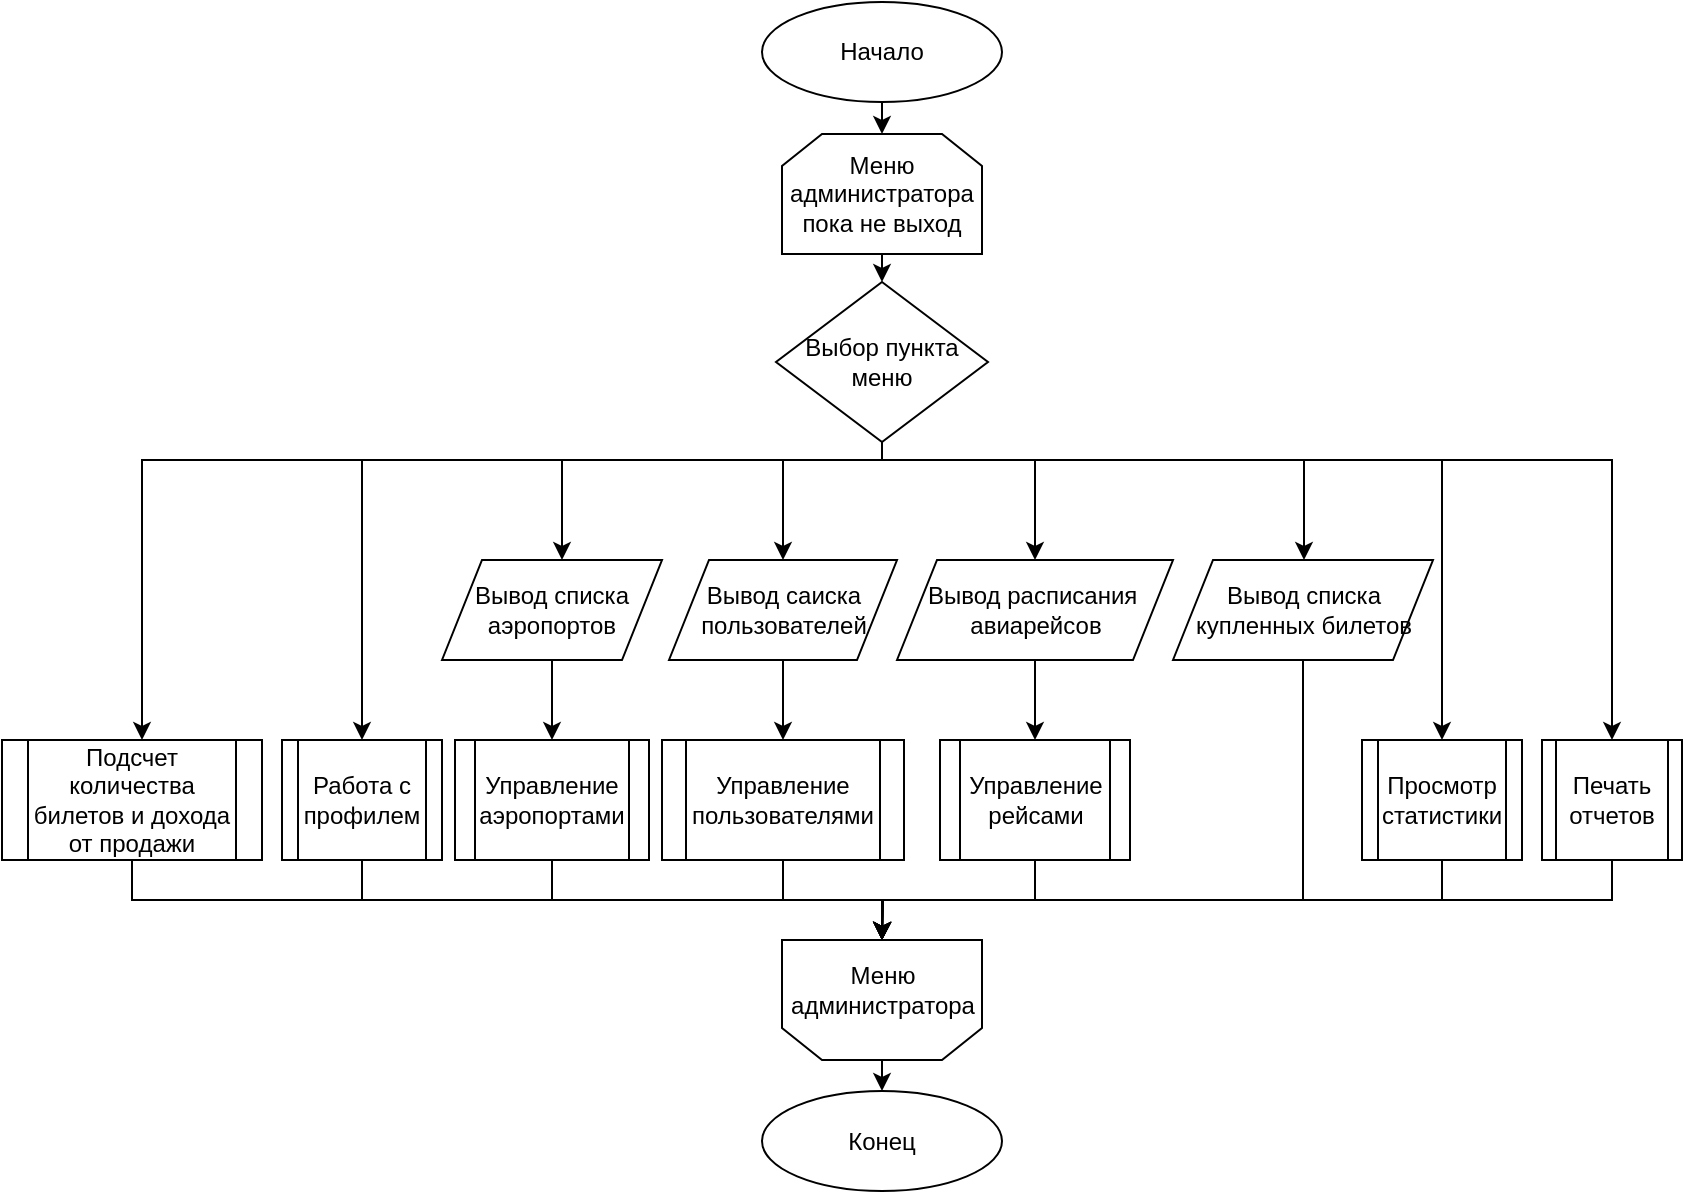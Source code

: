 <mxfile version="14.0.0" type="device"><diagram id="AWApUkz-cCQS-yYwWI7i" name="Page-1"><mxGraphModel dx="1221" dy="645" grid="1" gridSize="10" guides="1" tooltips="1" connect="1" arrows="1" fold="1" page="1" pageScale="1" pageWidth="827" pageHeight="1169" math="0" shadow="0"><root><mxCell id="0"/><mxCell id="1" parent="0"/><mxCell id="D7y8kXyN4YyLTy05U8XY-25" style="edgeStyle=orthogonalEdgeStyle;rounded=0;orthogonalLoop=1;jettySize=auto;html=1;exitX=0.5;exitY=1;exitDx=0;exitDy=0;entryX=0.5;entryY=0;entryDx=0;entryDy=0;" edge="1" parent="1" source="D7y8kXyN4YyLTy05U8XY-1" target="D7y8kXyN4YyLTy05U8XY-2"><mxGeometry relative="1" as="geometry"/></mxCell><mxCell id="D7y8kXyN4YyLTy05U8XY-1" value="Начало" style="ellipse;whiteSpace=wrap;html=1;" vertex="1" parent="1"><mxGeometry x="382" y="28" width="120" height="50" as="geometry"/></mxCell><mxCell id="D7y8kXyN4YyLTy05U8XY-26" style="edgeStyle=orthogonalEdgeStyle;rounded=0;orthogonalLoop=1;jettySize=auto;html=1;exitX=0.5;exitY=1;exitDx=0;exitDy=0;entryX=0.5;entryY=0;entryDx=0;entryDy=0;" edge="1" parent="1" source="D7y8kXyN4YyLTy05U8XY-2" target="D7y8kXyN4YyLTy05U8XY-8"><mxGeometry relative="1" as="geometry"/></mxCell><mxCell id="D7y8kXyN4YyLTy05U8XY-2" value="Меню администратора пока не выход" style="shape=loopLimit;whiteSpace=wrap;html=1;" vertex="1" parent="1"><mxGeometry x="392" y="94" width="100" height="60" as="geometry"/></mxCell><mxCell id="D7y8kXyN4YyLTy05U8XY-6" value="" style="group" vertex="1" connectable="0" parent="1"><mxGeometry x="387" y="497" width="110" height="60" as="geometry"/></mxCell><mxCell id="D7y8kXyN4YyLTy05U8XY-4" value="" style="shape=loopLimit;whiteSpace=wrap;html=1;rotation=-180;" vertex="1" parent="D7y8kXyN4YyLTy05U8XY-6"><mxGeometry x="5" width="100" height="60" as="geometry"/></mxCell><mxCell id="D7y8kXyN4YyLTy05U8XY-5" value="Меню &lt;br&gt;администратора" style="text;html=1;align=center;verticalAlign=middle;resizable=0;points=[];autosize=1;" vertex="1" parent="D7y8kXyN4YyLTy05U8XY-6"><mxGeometry y="10" width="110" height="30" as="geometry"/></mxCell><mxCell id="D7y8kXyN4YyLTy05U8XY-7" value="Конец" style="ellipse;whiteSpace=wrap;html=1;" vertex="1" parent="1"><mxGeometry x="382" y="572.5" width="120" height="50" as="geometry"/></mxCell><mxCell id="D7y8kXyN4YyLTy05U8XY-11" style="edgeStyle=orthogonalEdgeStyle;rounded=0;orthogonalLoop=1;jettySize=auto;html=1;exitX=0.5;exitY=1;exitDx=0;exitDy=0;" edge="1" parent="1" source="D7y8kXyN4YyLTy05U8XY-8" target="D7y8kXyN4YyLTy05U8XY-9"><mxGeometry relative="1" as="geometry"><Array as="points"><mxPoint x="442" y="257"/><mxPoint x="72" y="257"/></Array></mxGeometry></mxCell><mxCell id="D7y8kXyN4YyLTy05U8XY-13" style="edgeStyle=orthogonalEdgeStyle;rounded=0;orthogonalLoop=1;jettySize=auto;html=1;exitX=0.5;exitY=1;exitDx=0;exitDy=0;entryX=0.5;entryY=0;entryDx=0;entryDy=0;" edge="1" parent="1" source="D7y8kXyN4YyLTy05U8XY-8" target="D7y8kXyN4YyLTy05U8XY-10"><mxGeometry relative="1" as="geometry"><Array as="points"><mxPoint x="442" y="257"/><mxPoint x="519" y="257"/></Array></mxGeometry></mxCell><mxCell id="D7y8kXyN4YyLTy05U8XY-16" style="edgeStyle=orthogonalEdgeStyle;rounded=0;orthogonalLoop=1;jettySize=auto;html=1;exitX=0.5;exitY=1;exitDx=0;exitDy=0;entryX=0.5;entryY=0;entryDx=0;entryDy=0;" edge="1" parent="1" source="D7y8kXyN4YyLTy05U8XY-8" target="D7y8kXyN4YyLTy05U8XY-15"><mxGeometry relative="1" as="geometry"><Array as="points"><mxPoint x="442" y="257"/><mxPoint x="182" y="257"/></Array></mxGeometry></mxCell><mxCell id="D7y8kXyN4YyLTy05U8XY-20" style="edgeStyle=orthogonalEdgeStyle;rounded=0;orthogonalLoop=1;jettySize=auto;html=1;exitX=0.5;exitY=1;exitDx=0;exitDy=0;" edge="1" parent="1" source="D7y8kXyN4YyLTy05U8XY-8" target="D7y8kXyN4YyLTy05U8XY-18"><mxGeometry relative="1" as="geometry"><Array as="points"><mxPoint x="442" y="257"/><mxPoint x="282" y="257"/></Array></mxGeometry></mxCell><mxCell id="D7y8kXyN4YyLTy05U8XY-24" style="edgeStyle=orthogonalEdgeStyle;rounded=0;orthogonalLoop=1;jettySize=auto;html=1;exitX=0.5;exitY=1;exitDx=0;exitDy=0;entryX=0.5;entryY=0;entryDx=0;entryDy=0;" edge="1" parent="1" source="D7y8kXyN4YyLTy05U8XY-8" target="D7y8kXyN4YyLTy05U8XY-22"><mxGeometry relative="1" as="geometry"><Array as="points"><mxPoint x="442" y="257"/><mxPoint x="393" y="257"/></Array></mxGeometry></mxCell><mxCell id="D7y8kXyN4YyLTy05U8XY-28" style="edgeStyle=orthogonalEdgeStyle;rounded=0;orthogonalLoop=1;jettySize=auto;html=1;exitX=0.5;exitY=1;exitDx=0;exitDy=0;" edge="1" parent="1" source="D7y8kXyN4YyLTy05U8XY-8" target="D7y8kXyN4YyLTy05U8XY-27"><mxGeometry relative="1" as="geometry"><Array as="points"><mxPoint x="442" y="257"/><mxPoint x="653" y="257"/></Array></mxGeometry></mxCell><mxCell id="D7y8kXyN4YyLTy05U8XY-31" style="edgeStyle=orthogonalEdgeStyle;rounded=0;orthogonalLoop=1;jettySize=auto;html=1;exitX=0.5;exitY=1;exitDx=0;exitDy=0;entryX=0.5;entryY=0;entryDx=0;entryDy=0;" edge="1" parent="1" source="D7y8kXyN4YyLTy05U8XY-8" target="D7y8kXyN4YyLTy05U8XY-29"><mxGeometry relative="1" as="geometry"><Array as="points"><mxPoint x="442" y="257"/><mxPoint x="722" y="257"/></Array></mxGeometry></mxCell><mxCell id="D7y8kXyN4YyLTy05U8XY-32" style="edgeStyle=orthogonalEdgeStyle;rounded=0;orthogonalLoop=1;jettySize=auto;html=1;exitX=0.5;exitY=1;exitDx=0;exitDy=0;entryX=0.5;entryY=0;entryDx=0;entryDy=0;" edge="1" parent="1" source="D7y8kXyN4YyLTy05U8XY-8" target="D7y8kXyN4YyLTy05U8XY-30"><mxGeometry relative="1" as="geometry"><Array as="points"><mxPoint x="442" y="257"/><mxPoint x="807" y="257"/></Array></mxGeometry></mxCell><mxCell id="D7y8kXyN4YyLTy05U8XY-8" value="Выбор пункта меню" style="rhombus;whiteSpace=wrap;html=1;" vertex="1" parent="1"><mxGeometry x="389" y="168" width="106" height="80" as="geometry"/></mxCell><mxCell id="D7y8kXyN4YyLTy05U8XY-34" style="edgeStyle=orthogonalEdgeStyle;rounded=0;orthogonalLoop=1;jettySize=auto;html=1;exitX=0.5;exitY=1;exitDx=0;exitDy=0;entryX=0.5;entryY=1;entryDx=0;entryDy=0;" edge="1" parent="1" source="D7y8kXyN4YyLTy05U8XY-9" target="D7y8kXyN4YyLTy05U8XY-4"><mxGeometry relative="1" as="geometry"/></mxCell><mxCell id="D7y8kXyN4YyLTy05U8XY-9" value="Подсчет количества билетов и дохода от продажи" style="shape=process;whiteSpace=wrap;html=1;backgroundOutline=1;" vertex="1" parent="1"><mxGeometry x="2" y="397" width="130" height="60" as="geometry"/></mxCell><mxCell id="D7y8kXyN4YyLTy05U8XY-14" style="edgeStyle=orthogonalEdgeStyle;rounded=0;orthogonalLoop=1;jettySize=auto;html=1;exitX=0.5;exitY=1;exitDx=0;exitDy=0;entryX=0.5;entryY=0;entryDx=0;entryDy=0;" edge="1" parent="1" source="D7y8kXyN4YyLTy05U8XY-10" target="D7y8kXyN4YyLTy05U8XY-12"><mxGeometry relative="1" as="geometry"/></mxCell><mxCell id="D7y8kXyN4YyLTy05U8XY-10" value="Вывод расписания&amp;nbsp;&lt;br&gt;авиарейсов" style="shape=parallelogram;perimeter=parallelogramPerimeter;whiteSpace=wrap;html=1;fixedSize=1;" vertex="1" parent="1"><mxGeometry x="449.5" y="307" width="138" height="50" as="geometry"/></mxCell><mxCell id="D7y8kXyN4YyLTy05U8XY-38" style="edgeStyle=orthogonalEdgeStyle;rounded=0;orthogonalLoop=1;jettySize=auto;html=1;exitX=0.5;exitY=1;exitDx=0;exitDy=0;" edge="1" parent="1" source="D7y8kXyN4YyLTy05U8XY-12"><mxGeometry relative="1" as="geometry"><mxPoint x="442" y="497" as="targetPoint"/></mxGeometry></mxCell><mxCell id="D7y8kXyN4YyLTy05U8XY-12" value="Управление рейсами" style="shape=process;whiteSpace=wrap;html=1;backgroundOutline=1;" vertex="1" parent="1"><mxGeometry x="471" y="397" width="95" height="60" as="geometry"/></mxCell><mxCell id="D7y8kXyN4YyLTy05U8XY-35" style="edgeStyle=orthogonalEdgeStyle;rounded=0;orthogonalLoop=1;jettySize=auto;html=1;exitX=0.5;exitY=1;exitDx=0;exitDy=0;entryX=0.5;entryY=1;entryDx=0;entryDy=0;" edge="1" parent="1" source="D7y8kXyN4YyLTy05U8XY-15" target="D7y8kXyN4YyLTy05U8XY-4"><mxGeometry relative="1" as="geometry"/></mxCell><mxCell id="D7y8kXyN4YyLTy05U8XY-15" value="Работа с профилем" style="shape=process;whiteSpace=wrap;html=1;backgroundOutline=1;" vertex="1" parent="1"><mxGeometry x="142" y="397" width="80" height="60" as="geometry"/></mxCell><mxCell id="D7y8kXyN4YyLTy05U8XY-17" style="edgeStyle=orthogonalEdgeStyle;rounded=0;orthogonalLoop=1;jettySize=auto;html=1;exitX=0.5;exitY=1;exitDx=0;exitDy=0;entryX=0.5;entryY=0;entryDx=0;entryDy=0;" edge="1" parent="1" source="D7y8kXyN4YyLTy05U8XY-18" target="D7y8kXyN4YyLTy05U8XY-19"><mxGeometry relative="1" as="geometry"/></mxCell><mxCell id="D7y8kXyN4YyLTy05U8XY-18" value="Вывод списка аэропортов" style="shape=parallelogram;perimeter=parallelogramPerimeter;whiteSpace=wrap;html=1;fixedSize=1;" vertex="1" parent="1"><mxGeometry x="222" y="307" width="110" height="50" as="geometry"/></mxCell><mxCell id="D7y8kXyN4YyLTy05U8XY-36" style="edgeStyle=orthogonalEdgeStyle;rounded=0;orthogonalLoop=1;jettySize=auto;html=1;exitX=0.5;exitY=1;exitDx=0;exitDy=0;" edge="1" parent="1" source="D7y8kXyN4YyLTy05U8XY-19"><mxGeometry relative="1" as="geometry"><mxPoint x="442" y="497" as="targetPoint"/></mxGeometry></mxCell><mxCell id="D7y8kXyN4YyLTy05U8XY-19" value="Управление аэропортами" style="shape=process;whiteSpace=wrap;html=1;backgroundOutline=1;" vertex="1" parent="1"><mxGeometry x="228.5" y="397" width="97" height="60" as="geometry"/></mxCell><mxCell id="D7y8kXyN4YyLTy05U8XY-21" style="edgeStyle=orthogonalEdgeStyle;rounded=0;orthogonalLoop=1;jettySize=auto;html=1;exitX=0.5;exitY=1;exitDx=0;exitDy=0;entryX=0.5;entryY=0;entryDx=0;entryDy=0;" edge="1" parent="1" source="D7y8kXyN4YyLTy05U8XY-22" target="D7y8kXyN4YyLTy05U8XY-23"><mxGeometry relative="1" as="geometry"/></mxCell><mxCell id="D7y8kXyN4YyLTy05U8XY-22" value="Вывод саиска пользователей" style="shape=parallelogram;perimeter=parallelogramPerimeter;whiteSpace=wrap;html=1;fixedSize=1;" vertex="1" parent="1"><mxGeometry x="335.5" y="307" width="114" height="50" as="geometry"/></mxCell><mxCell id="D7y8kXyN4YyLTy05U8XY-37" style="edgeStyle=orthogonalEdgeStyle;rounded=0;orthogonalLoop=1;jettySize=auto;html=1;exitX=0.5;exitY=1;exitDx=0;exitDy=0;" edge="1" parent="1" source="D7y8kXyN4YyLTy05U8XY-23"><mxGeometry relative="1" as="geometry"><mxPoint x="442" y="497" as="targetPoint"/></mxGeometry></mxCell><mxCell id="D7y8kXyN4YyLTy05U8XY-23" value="Управление пользователями" style="shape=process;whiteSpace=wrap;html=1;backgroundOutline=1;" vertex="1" parent="1"><mxGeometry x="332" y="397" width="121" height="60" as="geometry"/></mxCell><mxCell id="D7y8kXyN4YyLTy05U8XY-41" style="edgeStyle=orthogonalEdgeStyle;rounded=0;orthogonalLoop=1;jettySize=auto;html=1;exitX=0.5;exitY=1;exitDx=0;exitDy=0;entryX=0.5;entryY=1;entryDx=0;entryDy=0;" edge="1" parent="1" source="D7y8kXyN4YyLTy05U8XY-27" target="D7y8kXyN4YyLTy05U8XY-4"><mxGeometry relative="1" as="geometry"><Array as="points"><mxPoint x="653" y="477"/><mxPoint x="442" y="477"/></Array></mxGeometry></mxCell><mxCell id="D7y8kXyN4YyLTy05U8XY-27" value="Вывод списка &lt;br&gt;купленных билетов" style="shape=parallelogram;perimeter=parallelogramPerimeter;whiteSpace=wrap;html=1;fixedSize=1;" vertex="1" parent="1"><mxGeometry x="587.5" y="307" width="130" height="50" as="geometry"/></mxCell><mxCell id="D7y8kXyN4YyLTy05U8XY-39" style="edgeStyle=orthogonalEdgeStyle;rounded=0;orthogonalLoop=1;jettySize=auto;html=1;exitX=0.5;exitY=1;exitDx=0;exitDy=0;entryX=0.5;entryY=1;entryDx=0;entryDy=0;" edge="1" parent="1" source="D7y8kXyN4YyLTy05U8XY-29" target="D7y8kXyN4YyLTy05U8XY-4"><mxGeometry relative="1" as="geometry"/></mxCell><mxCell id="D7y8kXyN4YyLTy05U8XY-29" value="Просмотр статистики" style="shape=process;whiteSpace=wrap;html=1;backgroundOutline=1;" vertex="1" parent="1"><mxGeometry x="682" y="397" width="80" height="60" as="geometry"/></mxCell><mxCell id="D7y8kXyN4YyLTy05U8XY-40" style="edgeStyle=orthogonalEdgeStyle;rounded=0;orthogonalLoop=1;jettySize=auto;html=1;exitX=0.5;exitY=1;exitDx=0;exitDy=0;entryX=0.5;entryY=1;entryDx=0;entryDy=0;" edge="1" parent="1" source="D7y8kXyN4YyLTy05U8XY-30" target="D7y8kXyN4YyLTy05U8XY-4"><mxGeometry relative="1" as="geometry"/></mxCell><mxCell id="D7y8kXyN4YyLTy05U8XY-30" value="Печать &lt;br&gt;отчетов" style="shape=process;whiteSpace=wrap;html=1;backgroundOutline=1;" vertex="1" parent="1"><mxGeometry x="772" y="397" width="70" height="60" as="geometry"/></mxCell><mxCell id="D7y8kXyN4YyLTy05U8XY-33" style="edgeStyle=orthogonalEdgeStyle;rounded=0;orthogonalLoop=1;jettySize=auto;html=1;exitX=0.5;exitY=0;exitDx=0;exitDy=0;entryX=0.5;entryY=0;entryDx=0;entryDy=0;" edge="1" parent="1" source="D7y8kXyN4YyLTy05U8XY-4" target="D7y8kXyN4YyLTy05U8XY-7"><mxGeometry relative="1" as="geometry"/></mxCell></root></mxGraphModel></diagram></mxfile>